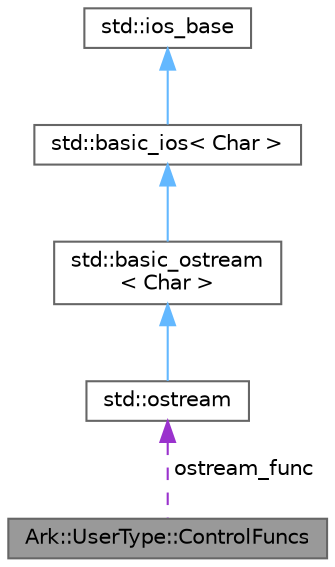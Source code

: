 digraph "Ark::UserType::ControlFuncs"
{
 // INTERACTIVE_SVG=YES
 // LATEX_PDF_SIZE
  bgcolor="transparent";
  edge [fontname=Helvetica,fontsize=10,labelfontname=Helvetica,labelfontsize=10];
  node [fontname=Helvetica,fontsize=10,shape=box,height=0.2,width=0.4];
  Node1 [label="Ark::UserType::ControlFuncs",height=0.2,width=0.4,color="gray40", fillcolor="grey60", style="filled", fontcolor="black",tooltip="A structure holding a bunch of pointers to different useful functions related to this usertype."];
  Node2 -> Node1 [dir="back",color="darkorchid3",style="dashed",label=" ostream_func" ];
  Node2 [label="std::ostream",height=0.2,width=0.4,color="gray40", fillcolor="white", style="filled",tooltip=" "];
  Node3 -> Node2 [dir="back",color="steelblue1",style="solid"];
  Node3 [label="std::basic_ostream\l\< Char \>",height=0.2,width=0.4,color="gray40", fillcolor="white", style="filled",tooltip=" "];
  Node4 -> Node3 [dir="back",color="steelblue1",style="solid"];
  Node4 [label="std::basic_ios\< Char \>",height=0.2,width=0.4,color="gray40", fillcolor="white", style="filled",tooltip=" "];
  Node5 -> Node4 [dir="back",color="steelblue1",style="solid"];
  Node5 [label="std::ios_base",height=0.2,width=0.4,color="gray40", fillcolor="white", style="filled",tooltip=" "];
}
